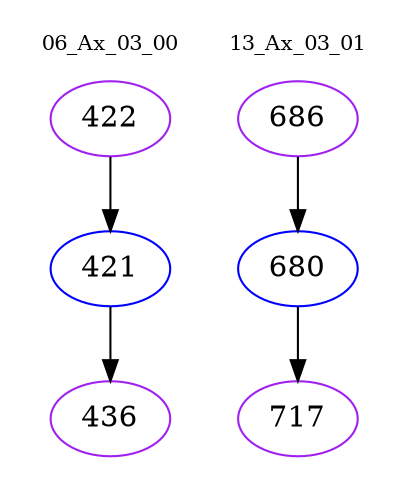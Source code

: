 digraph{
subgraph cluster_0 {
color = white
label = "06_Ax_03_00";
fontsize=10;
T0_422 [label="422", color="purple"]
T0_422 -> T0_421 [color="black"]
T0_421 [label="421", color="blue"]
T0_421 -> T0_436 [color="black"]
T0_436 [label="436", color="purple"]
}
subgraph cluster_1 {
color = white
label = "13_Ax_03_01";
fontsize=10;
T1_686 [label="686", color="purple"]
T1_686 -> T1_680 [color="black"]
T1_680 [label="680", color="blue"]
T1_680 -> T1_717 [color="black"]
T1_717 [label="717", color="purple"]
}
}
